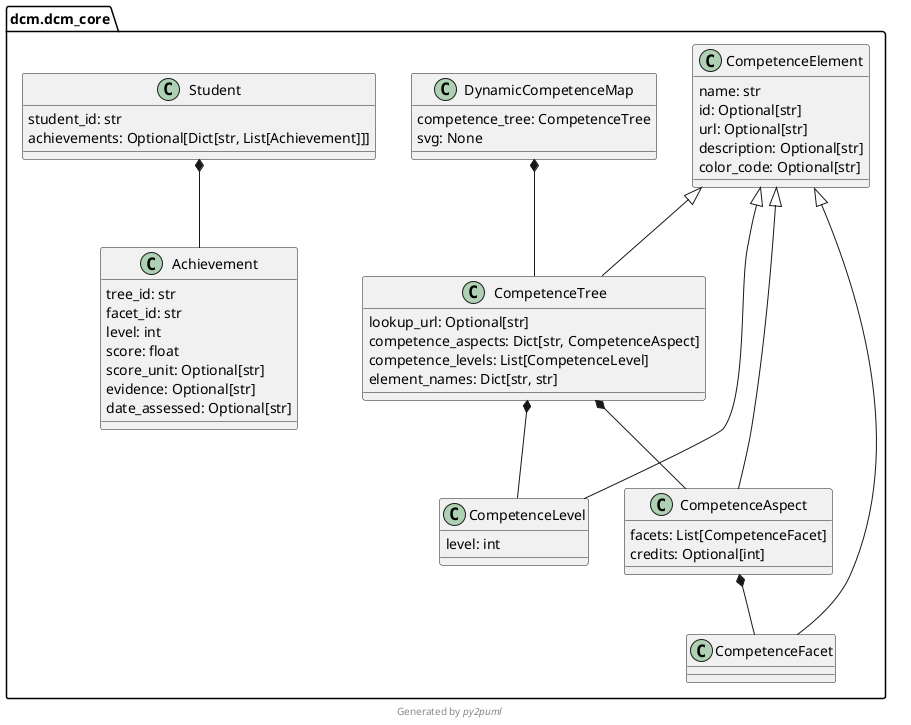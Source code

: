 @startuml
!pragma useIntermediatePackages false


class dcm.dcm_core.DynamicCompetenceMap {
  competence_tree: CompetenceTree
  svg: None
}
class dcm.dcm_core.Achievement {
  tree_id: str
  facet_id: str
  level: int
  score: float
  score_unit: Optional[str]
  evidence: Optional[str]
  date_assessed: Optional[str]
}
class dcm.dcm_core.CompetenceAspect {
  facets: List[CompetenceFacet]
  credits: Optional[int]
}
class dcm.dcm_core.CompetenceElement {
  name: str
  id: Optional[str]
  url: Optional[str]
  description: Optional[str]
  color_code: Optional[str]
}
class dcm.dcm_core.CompetenceFacet {
}
class dcm.dcm_core.CompetenceLevel {
  level: int
}
class dcm.dcm_core.CompetenceTree {
  lookup_url: Optional[str]
  competence_aspects: Dict[str, CompetenceAspect]
  competence_levels: List[CompetenceLevel]
  element_names: Dict[str, str]
}

class dcm.dcm_core.Student {
  student_id: str
  achievements: Optional[Dict[str, List[Achievement]]]
}

dcm.dcm_core.DynamicCompetenceMap *-- dcm.dcm_core.CompetenceTree
dcm.dcm_core.CompetenceAspect *-- dcm.dcm_core.CompetenceFacet
dcm.dcm_core.CompetenceElement <|-- dcm.dcm_core.CompetenceAspect
dcm.dcm_core.CompetenceElement <|-- dcm.dcm_core.CompetenceFacet
dcm.dcm_core.CompetenceElement <|-- dcm.dcm_core.CompetenceLevel
dcm.dcm_core.CompetenceTree *-- dcm.dcm_core.CompetenceAspect
dcm.dcm_core.CompetenceTree *-- dcm.dcm_core.CompetenceLevel
dcm.dcm_core.CompetenceElement <|-- dcm.dcm_core.CompetenceTree
dcm.dcm_core.Student *-- dcm.dcm_core.Achievement

footer Generated by //py2puml//
@enduml
